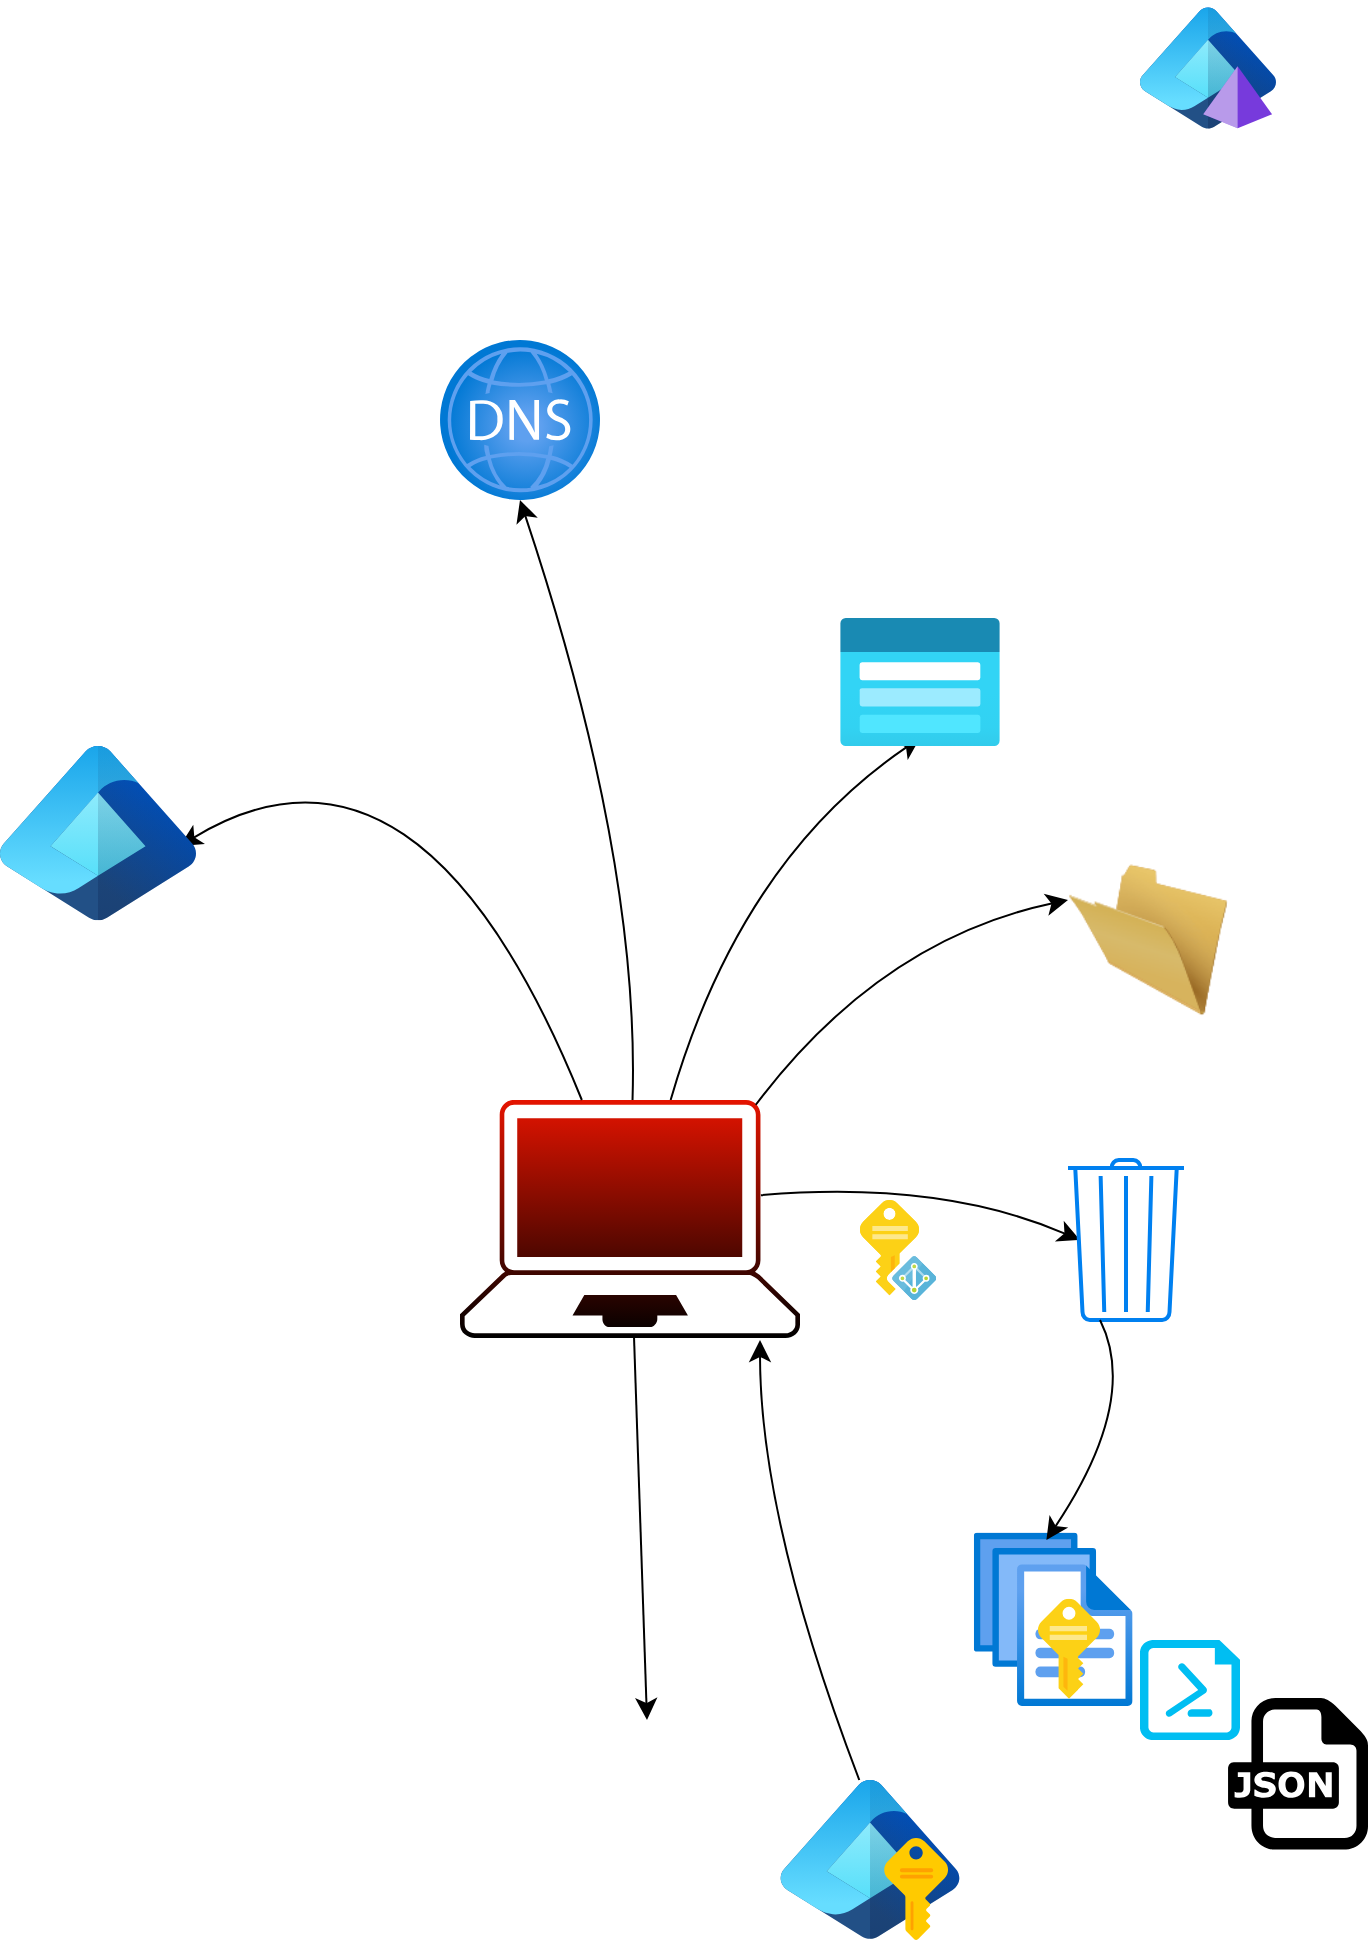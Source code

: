 <mxfile version="28.2.1">
  <diagram name="Page-1" id="m-rhzqB_5XFTeQ7PAaiu">
    <mxGraphModel dx="760" dy="692" grid="1" gridSize="10" guides="1" tooltips="1" connect="1" arrows="1" fold="1" page="1" pageScale="1" pageWidth="1169" pageHeight="827" math="0" shadow="0">
      <root>
        <mxCell id="0" />
        <mxCell id="1" parent="0" />
        <mxCell id="6t9ZPCEymKF4s0xAKn-k-21" style="edgeStyle=none;curved=1;rounded=0;orthogonalLoop=1;jettySize=auto;html=1;fontSize=12;startSize=8;endSize=8;exitX=0.75;exitY=0;exitDx=0;exitDy=0;entryX=0.5;entryY=0.938;entryDx=0;entryDy=0;entryPerimeter=0;" edge="1" parent="1" source="W6fyROgd7GxFVGnl5Oas-2" target="30Xa40fp6aPRj7GbNXiJ-1">
          <mxGeometry relative="1" as="geometry">
            <mxPoint x="630" y="550" as="targetPoint" />
            <Array as="points">
              <mxPoint x="420" y="470" />
            </Array>
          </mxGeometry>
        </mxCell>
        <mxCell id="30Xa40fp6aPRj7GbNXiJ-1" value="" style="image;aspect=fixed;html=1;points=[];align=center;fontSize=12;image=img/lib/azure2/storage/Storage_Accounts_Classic.svg;" parent="1" vertex="1">
          <mxGeometry x="470" y="349" width="80" height="64" as="geometry" />
        </mxCell>
        <mxCell id="30Xa40fp6aPRj7GbNXiJ-4" value="" style="image;aspect=fixed;html=1;points=[];align=center;fontSize=12;image=img/lib/azure2/identity/Entra_Domain_Services.svg;" parent="1" vertex="1">
          <mxGeometry x="620" y="40" width="68" height="68" as="geometry" />
        </mxCell>
        <mxCell id="6t9ZPCEymKF4s0xAKn-k-2" value="" style="group;glass=1;rounded=0;opacity=30;sketch=1;curveFitting=1;jiggle=2;" vertex="1" connectable="0" parent="1">
          <mxGeometry x="280" y="590" width="170" height="120" as="geometry" />
        </mxCell>
        <mxCell id="W6fyROgd7GxFVGnl5Oas-4" value="" style="points=[[0.13,0.02,0],[0.5,0,0],[0.87,0.02,0],[0.885,0.4,0],[0.985,0.985,0],[0.5,1,0],[0.015,0.985,0],[0.115,0.4,0]];verticalLabelPosition=bottom;sketch=0;html=1;verticalAlign=top;aspect=fixed;align=center&#xa;;pointerEvents=1;shape=mxgraph.cisco19.laptop;fillColor=#e51400;strokeColor=#B20000;fontColor=#ffffff;gradientColor=default;" parent="6t9ZPCEymKF4s0xAKn-k-2" vertex="1">
          <mxGeometry width="170" height="119" as="geometry" />
        </mxCell>
        <mxCell id="W6fyROgd7GxFVGnl5Oas-2" value="" style="shape=image;html=1;verticalAlign=top;verticalLabelPosition=bottom;labelBackgroundColor=#ffffff;imageAspect=0;aspect=fixed;image=https://icons.diagrams.net/icon-cache1/Kameleon_Free_Pack-2373/Hacker-1007.svg" parent="6t9ZPCEymKF4s0xAKn-k-2" vertex="1">
          <mxGeometry x="44.348" width="81.304" height="81.304" as="geometry" />
        </mxCell>
        <mxCell id="6t9ZPCEymKF4s0xAKn-k-10" value="" style="points=[[0.13,0.02,0],[0.5,0,0],[0.87,0.02,0],[0.885,0.4,0],[0.985,0.985,0],[0.5,1,0],[0.015,0.985,0],[0.115,0.4,0]];verticalLabelPosition=bottom;html=1;verticalAlign=top;aspect=fixed;align=center;pointerEvents=1;shape=mxgraph.cisco19.laptop;fillColor=none;strokeColor=none;rotation=15;gradientColor=none;" vertex="1" parent="1">
          <mxGeometry x="130" y="210" width="50" height="35" as="geometry" />
        </mxCell>
        <mxCell id="6t9ZPCEymKF4s0xAKn-k-23" style="edgeStyle=none;curved=1;rounded=0;orthogonalLoop=1;jettySize=auto;html=1;fontSize=12;startSize=8;endSize=8;exitX=0.87;exitY=0.02;exitDx=0;exitDy=0;exitPerimeter=0;entryX=0;entryY=0.25;entryDx=0;entryDy=0;" edge="1" parent="1" source="W6fyROgd7GxFVGnl5Oas-4" target="6t9ZPCEymKF4s0xAKn-k-15">
          <mxGeometry relative="1" as="geometry">
            <mxPoint x="620" y="550" as="targetPoint" />
            <Array as="points">
              <mxPoint x="490" y="510" />
            </Array>
          </mxGeometry>
        </mxCell>
        <mxCell id="6t9ZPCEymKF4s0xAKn-k-15" value="" style="image;html=1;image=img/lib/clip_art/general/Empty_Folder_128x128.png" vertex="1" parent="1">
          <mxGeometry x="584" y="470" width="80" height="80" as="geometry" />
        </mxCell>
        <mxCell id="6t9ZPCEymKF4s0xAKn-k-19" style="edgeStyle=none;curved=1;rounded=0;orthogonalLoop=1;jettySize=auto;html=1;entryX=0.918;entryY=0.574;entryDx=0;entryDy=0;entryPerimeter=0;fontSize=12;startSize=8;endSize=8;" edge="1" parent="1" source="W6fyROgd7GxFVGnl5Oas-4" target="6t9ZPCEymKF4s0xAKn-k-27">
          <mxGeometry relative="1" as="geometry">
            <mxPoint x="340" y="390" as="targetPoint" />
            <Array as="points">
              <mxPoint x="260" y="390" />
            </Array>
          </mxGeometry>
        </mxCell>
        <mxCell id="6t9ZPCEymKF4s0xAKn-k-25" style="edgeStyle=none;curved=1;rounded=0;orthogonalLoop=1;jettySize=auto;html=1;fontSize=12;startSize=8;endSize=8;entryX=0.103;entryY=0.5;entryDx=0;entryDy=0;entryPerimeter=0;exitX=0.885;exitY=0.4;exitDx=0;exitDy=0;exitPerimeter=0;" edge="1" parent="1" source="W6fyROgd7GxFVGnl5Oas-4" target="6t9ZPCEymKF4s0xAKn-k-22">
          <mxGeometry relative="1" as="geometry">
            <mxPoint x="549.55" y="872.4" as="targetPoint" />
            <mxPoint x="440" y="640" as="sourcePoint" />
            <Array as="points">
              <mxPoint x="520" y="630" />
            </Array>
          </mxGeometry>
        </mxCell>
        <mxCell id="6t9ZPCEymKF4s0xAKn-k-22" value="" style="html=1;verticalLabelPosition=bottom;align=center;labelBackgroundColor=#ffffff;verticalAlign=top;strokeWidth=2;strokeColor=#0080F0;shadow=0;dashed=0;shape=mxgraph.ios7.icons.trashcan;" vertex="1" parent="1">
          <mxGeometry x="584" y="620" width="58" height="80" as="geometry" />
        </mxCell>
        <mxCell id="6t9ZPCEymKF4s0xAKn-k-24" value="" style="image;aspect=fixed;html=1;points=[];align=center;fontSize=12;image=img/lib/azure2/general/Files.svg;rotation=-90;direction=south;" vertex="1" parent="1">
          <mxGeometry x="533.21" y="810" width="86.79" height="79.36" as="geometry" />
        </mxCell>
        <mxCell id="6t9ZPCEymKF4s0xAKn-k-26" value="" style="image;aspect=fixed;html=1;points=[];align=center;fontSize=12;image=img/lib/azure2/networking/DNS_Zones.svg;sketch=1;curveFitting=1;jiggle=2;" vertex="1" parent="1">
          <mxGeometry x="270.0" y="210" width="80" height="80" as="geometry" />
        </mxCell>
        <mxCell id="6t9ZPCEymKF4s0xAKn-k-27" value="" style="image;aspect=fixed;html=1;points=[];align=center;fontSize=12;image=img/lib/azure2/other/Entra_Identity.svg;" vertex="1" parent="1">
          <mxGeometry x="50" y="413" width="98" height="87.1" as="geometry" />
        </mxCell>
        <mxCell id="6t9ZPCEymKF4s0xAKn-k-29" style="edgeStyle=none;curved=1;rounded=0;orthogonalLoop=1;jettySize=auto;html=1;entryX=0.5;entryY=1;entryDx=0;entryDy=0;entryPerimeter=0;fontSize=12;startSize=8;endSize=8;" edge="1" parent="1" source="W6fyROgd7GxFVGnl5Oas-2" target="6t9ZPCEymKF4s0xAKn-k-26">
          <mxGeometry relative="1" as="geometry">
            <Array as="points">
              <mxPoint x="370" y="470" />
            </Array>
          </mxGeometry>
        </mxCell>
        <mxCell id="6t9ZPCEymKF4s0xAKn-k-30" style="edgeStyle=none;curved=1;rounded=0;orthogonalLoop=1;jettySize=auto;html=1;exitX=0.276;exitY=1;exitDx=0;exitDy=0;exitPerimeter=0;fontSize=12;startSize=8;endSize=8;entryX=0.457;entryY=0.043;entryDx=0;entryDy=0;entryPerimeter=0;" edge="1" parent="1" source="6t9ZPCEymKF4s0xAKn-k-22" target="6t9ZPCEymKF4s0xAKn-k-24">
          <mxGeometry relative="1" as="geometry">
            <mxPoint x="460" y="730" as="targetPoint" />
            <Array as="points">
              <mxPoint x="620" y="740" />
            </Array>
          </mxGeometry>
        </mxCell>
        <mxCell id="6t9ZPCEymKF4s0xAKn-k-31" value="" style="image;sketch=0;aspect=fixed;html=1;points=[];align=center;fontSize=12;image=img/lib/mscae/Key.svg;" vertex="1" parent="1">
          <mxGeometry x="569" y="839.36" width="31" height="50" as="geometry" />
        </mxCell>
        <mxCell id="6t9ZPCEymKF4s0xAKn-k-33" style="edgeStyle=none;curved=1;rounded=0;orthogonalLoop=1;jettySize=auto;html=1;fontSize=12;startSize=8;endSize=8;" edge="1" parent="1">
          <mxGeometry relative="1" as="geometry">
            <mxPoint x="430" y="710" as="targetPoint" />
            <mxPoint x="479.644" y="930" as="sourcePoint" />
            <Array as="points">
              <mxPoint x="430" y="800" />
            </Array>
          </mxGeometry>
        </mxCell>
        <mxCell id="6t9ZPCEymKF4s0xAKn-k-34" value="" style="shape=image;html=1;verticalAlign=top;verticalLabelPosition=bottom;labelBackgroundColor=#ffffff;imageAspect=0;aspect=fixed;image=https://icons.diagrams.net/icon-cache1/Picons_Social-2097/github_rounded-685.svg" vertex="1" parent="1">
          <mxGeometry x="330" y="900" width="87" height="87" as="geometry" />
        </mxCell>
        <mxCell id="6t9ZPCEymKF4s0xAKn-k-35" value="" style="image;sketch=0;aspect=fixed;html=1;points=[];align=center;fontSize=12;image=img/lib/mscae/Managed_Identities.svg;" vertex="1" parent="1">
          <mxGeometry x="480" y="640" width="38" height="50" as="geometry" />
        </mxCell>
        <mxCell id="6t9ZPCEymKF4s0xAKn-k-36" value="" style="image;sketch=0;aspect=fixed;html=1;points=[];align=center;fontSize=12;image=img/lib/mscae/Managed_Identities.svg;" vertex="1" parent="1">
          <mxGeometry x="480" y="640" width="38" height="50" as="geometry" />
        </mxCell>
        <mxCell id="6t9ZPCEymKF4s0xAKn-k-38" value="" style="image;aspect=fixed;html=1;points=[];align=center;fontSize=12;image=img/lib/azure2/identity/Entra_Managed_Identities.svg;" vertex="1" parent="1">
          <mxGeometry x="440" y="930" width="90.01" height="80" as="geometry" />
        </mxCell>
        <mxCell id="6t9ZPCEymKF4s0xAKn-k-39" value="" style="verticalLabelPosition=bottom;html=1;verticalAlign=top;align=center;strokeColor=none;fillColor=#00BEF2;shape=mxgraph.azure.powershell_file;pointerEvents=1;" vertex="1" parent="1">
          <mxGeometry x="620" y="860" width="50" height="50" as="geometry" />
        </mxCell>
        <mxCell id="6t9ZPCEymKF4s0xAKn-k-40" value="" style="dashed=0;outlineConnect=0;html=1;align=center;labelPosition=center;verticalLabelPosition=bottom;verticalAlign=top;shape=mxgraph.weblogos.json" vertex="1" parent="1">
          <mxGeometry x="664" y="889" width="70" height="75.8" as="geometry" />
        </mxCell>
        <mxCell id="6t9ZPCEymKF4s0xAKn-k-41" style="edgeStyle=none;curved=1;rounded=0;orthogonalLoop=1;jettySize=auto;html=1;fontSize=12;startSize=8;endSize=8;entryX=0.5;entryY=0;entryDx=0;entryDy=0;" edge="1" parent="1" source="W6fyROgd7GxFVGnl5Oas-4" target="6t9ZPCEymKF4s0xAKn-k-34">
          <mxGeometry relative="1" as="geometry">
            <mxPoint x="360.0" y="750" as="targetPoint" />
          </mxGeometry>
        </mxCell>
        <mxCell id="6t9ZPCEymKF4s0xAKn-k-42" value="" style="shape=image;html=1;verticalAlign=top;verticalLabelPosition=bottom;labelBackgroundColor=#ffffff;imageAspect=0;aspect=fixed;image=https://icons.diagrams.net/icon-cache1/Picons_Social-2097/github_rounded-685.svg" vertex="1" parent="1">
          <mxGeometry x="220" y="926.5" width="87" height="87" as="geometry" />
        </mxCell>
        <mxCell id="6t9ZPCEymKF4s0xAKn-k-43" value="" style="shape=image;html=1;verticalAlign=top;verticalLabelPosition=bottom;labelBackgroundColor=#ffffff;imageAspect=0;aspect=fixed;image=https://icons.diagrams.net/icon-cache1/Kameleon_Free_Pack-2373/Hacker-1007.svg" vertex="1" parent="1">
          <mxGeometry x="229.998" y="820" width="81.304" height="81.304" as="geometry" />
        </mxCell>
        <mxCell id="6t9ZPCEymKF4s0xAKn-k-44" value="" style="shape=image;html=1;verticalAlign=top;verticalLabelPosition=bottom;labelBackgroundColor=#ffffff;imageAspect=0;aspect=fixed;image=https://icons.diagrams.net/icon-cache1/Kameleon_Free_Pack-2373/Hacker-1007.svg;movable=1;resizable=1;rotatable=1;deletable=1;editable=1;locked=0;connectable=1;" vertex="1" parent="1">
          <mxGeometry x="160.0" y="829" width="81" height="81" as="geometry" />
        </mxCell>
      </root>
    </mxGraphModel>
  </diagram>
</mxfile>
